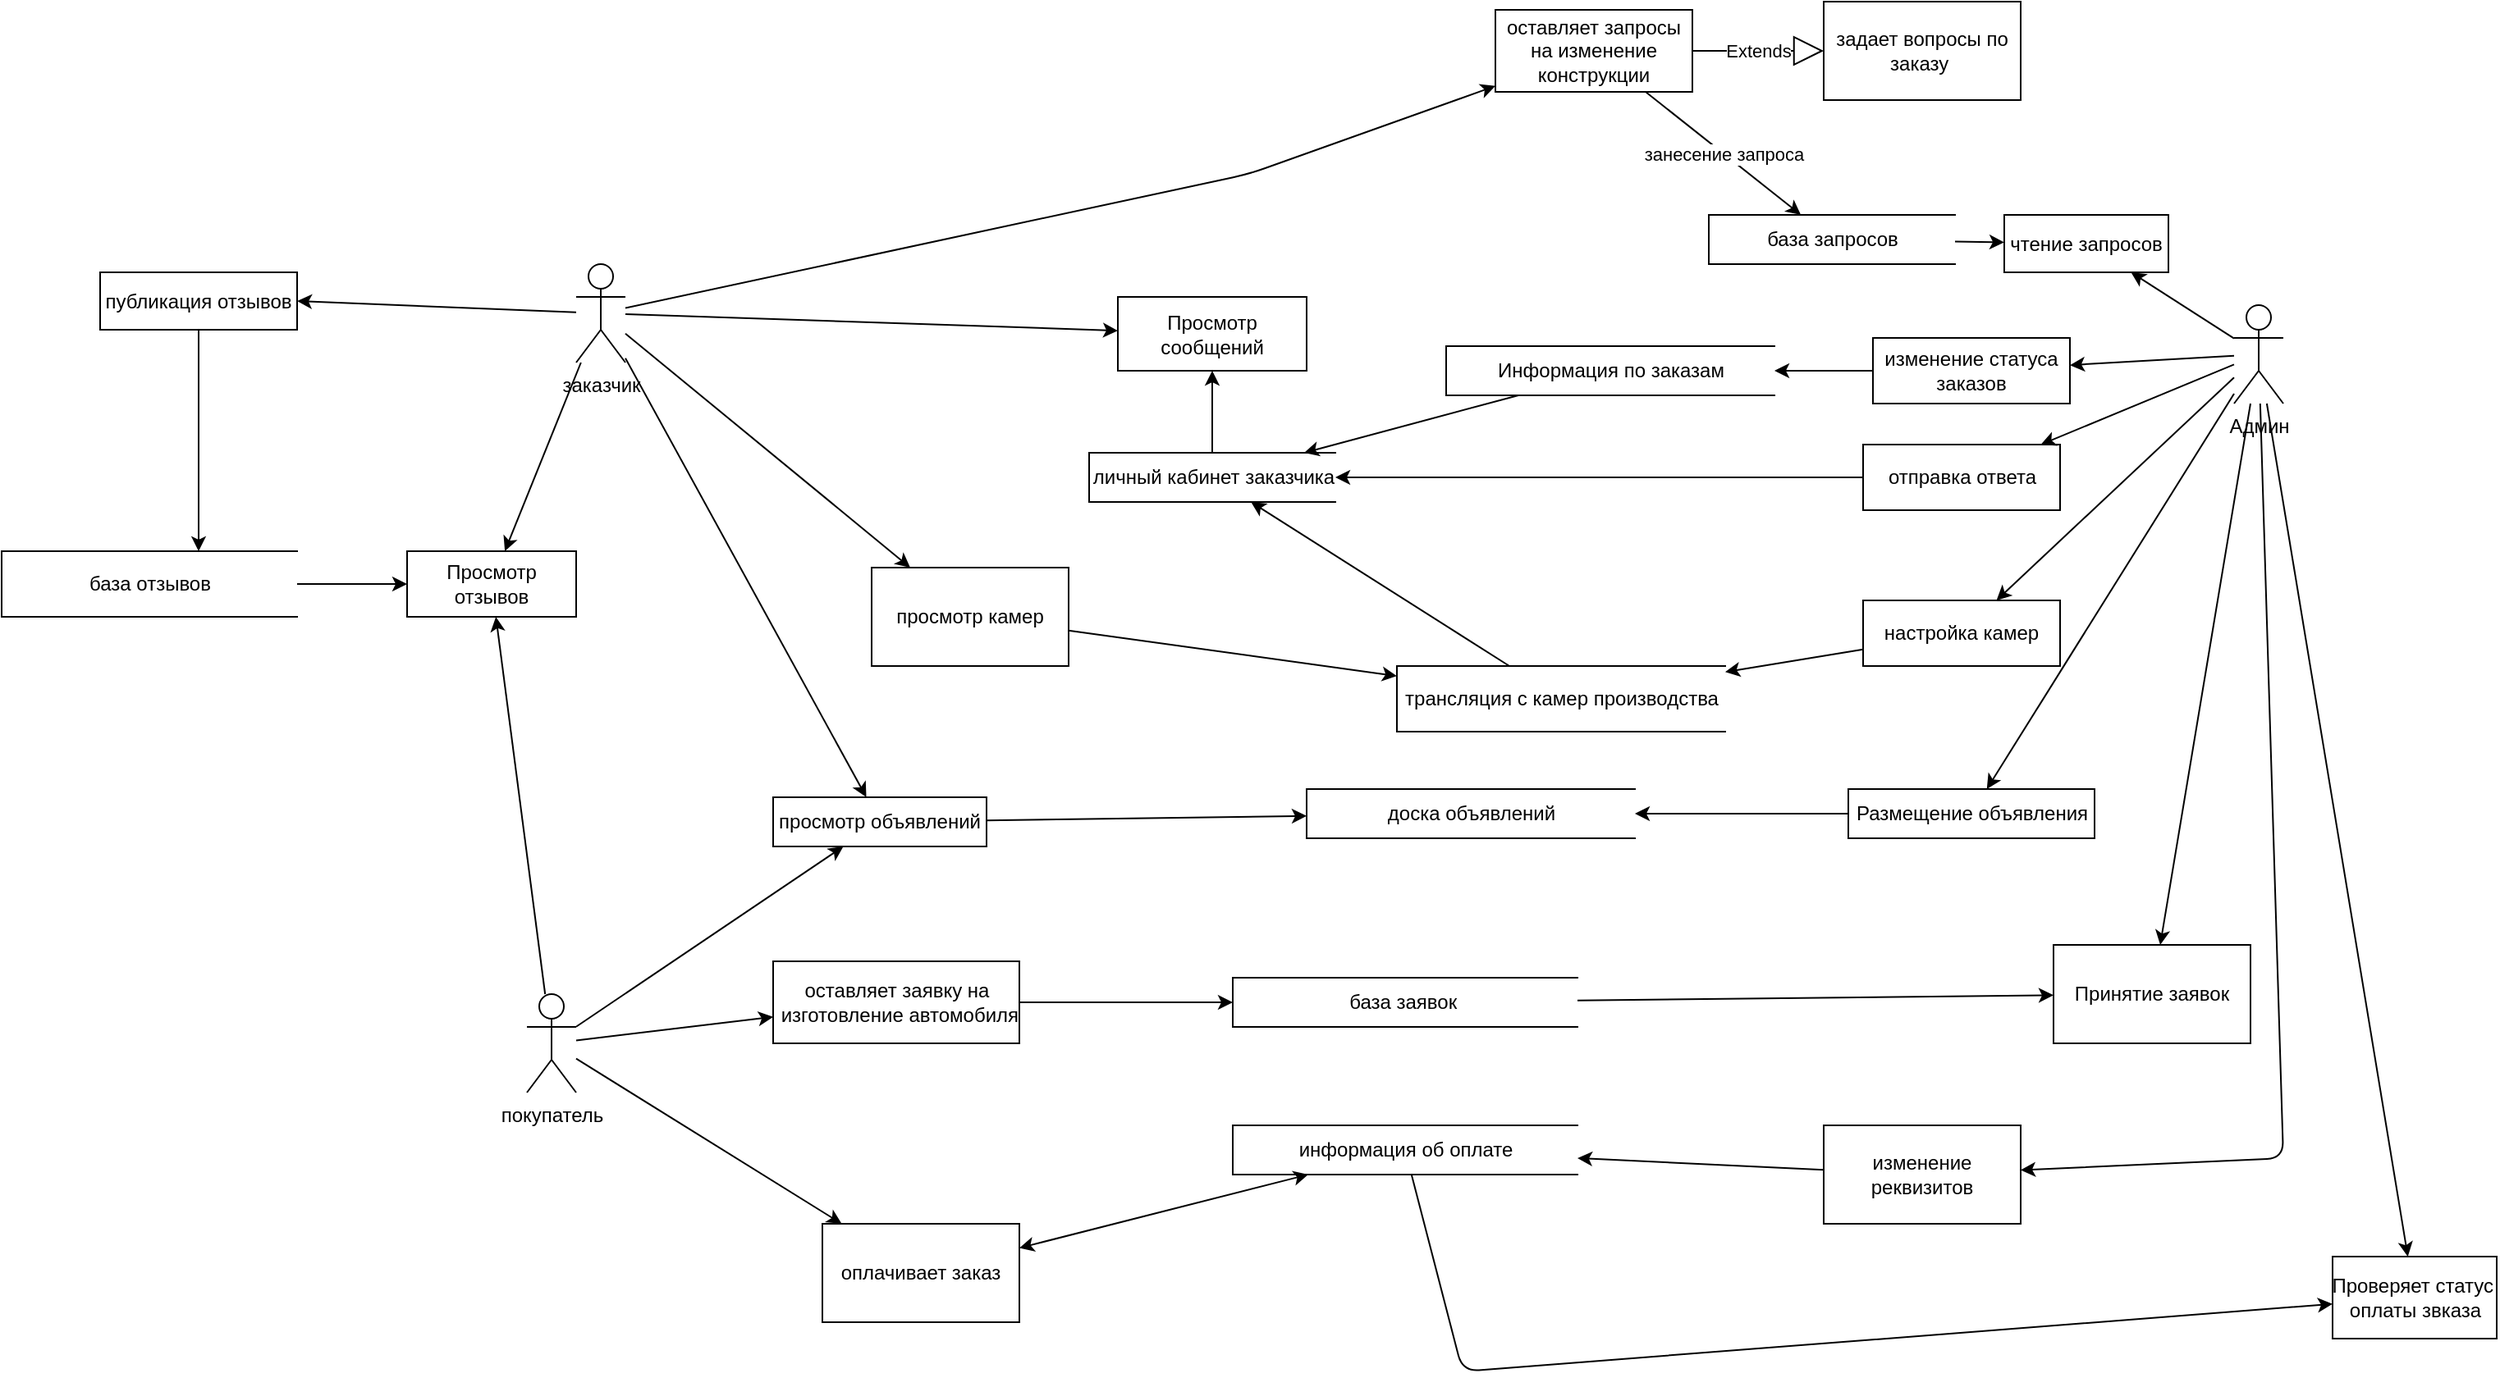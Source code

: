 <mxfile version="15.2.5" type="github">
  <diagram id="y4CA1rRjGdysuxIqKg8y" name="Page-1">
    <mxGraphModel dx="3151" dy="802" grid="1" gridSize="10" guides="1" tooltips="1" connect="1" arrows="1" fold="1" page="1" pageScale="1" pageWidth="827" pageHeight="1169" math="0" shadow="0">
      <root>
        <mxCell id="0" />
        <mxCell id="1" parent="0" />
        <mxCell id="VrzXlD3wAECmVU4_dmZE-1" value="оставляет запросы на изменение конструкции" style="rounded=0;whiteSpace=wrap;html=1;" vertex="1" parent="1">
          <mxGeometry x="70" y="80" width="120" height="50" as="geometry" />
        </mxCell>
        <mxCell id="VrzXlD3wAECmVU4_dmZE-4" value="база запросов" style="html=1;dashed=0;whitespace=wrap;shape=partialRectangle;right=0;" vertex="1" parent="1">
          <mxGeometry x="200" y="205" width="150" height="30" as="geometry" />
        </mxCell>
        <mxCell id="VrzXlD3wAECmVU4_dmZE-10" value="заказчик" style="shape=umlActor;verticalLabelPosition=bottom;verticalAlign=top;html=1;outlineConnect=0;" vertex="1" parent="1">
          <mxGeometry x="-490" y="235" width="30" height="60" as="geometry" />
        </mxCell>
        <mxCell id="VrzXlD3wAECmVU4_dmZE-11" value="" style="endArrow=classic;html=1;" edge="1" parent="1" source="VrzXlD3wAECmVU4_dmZE-10" target="VrzXlD3wAECmVU4_dmZE-1">
          <mxGeometry width="50" height="50" relative="1" as="geometry">
            <mxPoint x="70" y="440" as="sourcePoint" />
            <mxPoint x="260" y="190" as="targetPoint" />
            <Array as="points">
              <mxPoint x="-80" y="180" />
            </Array>
          </mxGeometry>
        </mxCell>
        <mxCell id="VrzXlD3wAECmVU4_dmZE-14" value="" style="endArrow=classic;html=1;" edge="1" parent="1" source="VrzXlD3wAECmVU4_dmZE-1" target="VrzXlD3wAECmVU4_dmZE-4">
          <mxGeometry relative="1" as="geometry">
            <mxPoint x="180" y="80" as="sourcePoint" />
            <mxPoint x="280" y="80" as="targetPoint" />
          </mxGeometry>
        </mxCell>
        <mxCell id="VrzXlD3wAECmVU4_dmZE-15" value="занесение запроса" style="edgeLabel;resizable=0;html=1;align=center;verticalAlign=middle;" connectable="0" vertex="1" parent="VrzXlD3wAECmVU4_dmZE-14">
          <mxGeometry relative="1" as="geometry" />
        </mxCell>
        <mxCell id="VrzXlD3wAECmVU4_dmZE-16" value="Админ" style="shape=umlActor;verticalLabelPosition=bottom;verticalAlign=top;html=1;outlineConnect=0;" vertex="1" parent="1">
          <mxGeometry x="520" y="260" width="30" height="60" as="geometry" />
        </mxCell>
        <mxCell id="VrzXlD3wAECmVU4_dmZE-17" value="Информация по заказам" style="html=1;dashed=0;whitespace=wrap;shape=partialRectangle;right=0;" vertex="1" parent="1">
          <mxGeometry x="40" y="285" width="200" height="30" as="geometry" />
        </mxCell>
        <mxCell id="VrzXlD3wAECmVU4_dmZE-18" value="чтение запросов" style="rounded=0;whiteSpace=wrap;html=1;" vertex="1" parent="1">
          <mxGeometry x="380" y="205" width="100" height="35" as="geometry" />
        </mxCell>
        <mxCell id="VrzXlD3wAECmVU4_dmZE-19" value="личный кабинет заказчика" style="html=1;dashed=0;whitespace=wrap;shape=partialRectangle;right=0;" vertex="1" parent="1">
          <mxGeometry x="-177.5" y="350" width="150" height="30" as="geometry" />
        </mxCell>
        <mxCell id="VrzXlD3wAECmVU4_dmZE-23" value="" style="endArrow=classic;html=1;" edge="1" parent="1" source="VrzXlD3wAECmVU4_dmZE-16" target="VrzXlD3wAECmVU4_dmZE-18">
          <mxGeometry width="50" height="50" relative="1" as="geometry">
            <mxPoint x="410" y="380" as="sourcePoint" />
            <mxPoint x="460" y="330" as="targetPoint" />
          </mxGeometry>
        </mxCell>
        <mxCell id="VrzXlD3wAECmVU4_dmZE-24" value="" style="endArrow=classic;html=1;" edge="1" parent="1" source="VrzXlD3wAECmVU4_dmZE-4" target="VrzXlD3wAECmVU4_dmZE-18">
          <mxGeometry width="50" height="50" relative="1" as="geometry">
            <mxPoint x="460" y="170" as="sourcePoint" />
            <mxPoint x="400" y="220" as="targetPoint" />
          </mxGeometry>
        </mxCell>
        <mxCell id="VrzXlD3wAECmVU4_dmZE-25" value="отправка ответа" style="html=1;dashed=0;whitespace=wrap;" vertex="1" parent="1">
          <mxGeometry x="294" y="345" width="120" height="40" as="geometry" />
        </mxCell>
        <mxCell id="VrzXlD3wAECmVU4_dmZE-26" value="" style="endArrow=classic;html=1;" edge="1" parent="1" source="VrzXlD3wAECmVU4_dmZE-16" target="VrzXlD3wAECmVU4_dmZE-25">
          <mxGeometry width="50" height="50" relative="1" as="geometry">
            <mxPoint x="500" y="220" as="sourcePoint" />
            <mxPoint x="550" y="170" as="targetPoint" />
          </mxGeometry>
        </mxCell>
        <mxCell id="VrzXlD3wAECmVU4_dmZE-28" value="Размещение объявления" style="html=1;dashed=0;whitespace=wrap;" vertex="1" parent="1">
          <mxGeometry x="285" y="555" width="150" height="30" as="geometry" />
        </mxCell>
        <mxCell id="VrzXlD3wAECmVU4_dmZE-31" value="" style="endArrow=classic;html=1;" edge="1" parent="1" source="VrzXlD3wAECmVU4_dmZE-16" target="VrzXlD3wAECmVU4_dmZE-28">
          <mxGeometry width="50" height="50" relative="1" as="geometry">
            <mxPoint x="550" y="260" as="sourcePoint" />
            <mxPoint x="600" y="210" as="targetPoint" />
          </mxGeometry>
        </mxCell>
        <mxCell id="VrzXlD3wAECmVU4_dmZE-32" value="доска объявлений" style="html=1;dashed=0;whitespace=wrap;shape=partialRectangle;right=0;" vertex="1" parent="1">
          <mxGeometry x="-45" y="555" width="200" height="30" as="geometry" />
        </mxCell>
        <mxCell id="VrzXlD3wAECmVU4_dmZE-33" value="покупатель" style="shape=umlActor;verticalLabelPosition=bottom;verticalAlign=top;html=1;outlineConnect=0;" vertex="1" parent="1">
          <mxGeometry x="-520" y="680" width="30" height="60" as="geometry" />
        </mxCell>
        <mxCell id="VrzXlD3wAECmVU4_dmZE-35" value="Extends" style="endArrow=block;endSize=16;endFill=0;html=1;" edge="1" parent="1" source="VrzXlD3wAECmVU4_dmZE-1" target="VrzXlD3wAECmVU4_dmZE-36">
          <mxGeometry width="160" relative="1" as="geometry">
            <mxPoint x="140" y="80" as="sourcePoint" />
            <mxPoint x="280" y="105" as="targetPoint" />
          </mxGeometry>
        </mxCell>
        <mxCell id="VrzXlD3wAECmVU4_dmZE-36" value="задает вопросы по&lt;br&gt;заказу&amp;nbsp;" style="rounded=0;whiteSpace=wrap;html=1;" vertex="1" parent="1">
          <mxGeometry x="270" y="75" width="120" height="60" as="geometry" />
        </mxCell>
        <mxCell id="VrzXlD3wAECmVU4_dmZE-38" value="Просмотр сообщений" style="rounded=0;whiteSpace=wrap;html=1;" vertex="1" parent="1">
          <mxGeometry x="-160" y="255" width="115" height="45" as="geometry" />
        </mxCell>
        <mxCell id="VrzXlD3wAECmVU4_dmZE-39" value="" style="endArrow=classic;html=1;" edge="1" parent="1" source="VrzXlD3wAECmVU4_dmZE-10" target="VrzXlD3wAECmVU4_dmZE-38">
          <mxGeometry width="50" height="50" relative="1" as="geometry">
            <mxPoint x="-260" y="250" as="sourcePoint" />
            <mxPoint x="-210" y="200" as="targetPoint" />
          </mxGeometry>
        </mxCell>
        <mxCell id="VrzXlD3wAECmVU4_dmZE-40" value="" style="endArrow=classic;html=1;" edge="1" parent="1" source="VrzXlD3wAECmVU4_dmZE-19" target="VrzXlD3wAECmVU4_dmZE-38">
          <mxGeometry width="50" height="50" relative="1" as="geometry">
            <mxPoint x="-260" y="80" as="sourcePoint" />
            <mxPoint x="-210" y="30" as="targetPoint" />
          </mxGeometry>
        </mxCell>
        <mxCell id="VrzXlD3wAECmVU4_dmZE-41" value="" style="endArrow=classic;html=1;" edge="1" parent="1" source="VrzXlD3wAECmVU4_dmZE-28" target="VrzXlD3wAECmVU4_dmZE-32">
          <mxGeometry width="50" height="50" relative="1" as="geometry">
            <mxPoint x="-120" y="510" as="sourcePoint" />
            <mxPoint x="-70" y="460" as="targetPoint" />
          </mxGeometry>
        </mxCell>
        <mxCell id="VrzXlD3wAECmVU4_dmZE-42" value="изменение статуса заказов" style="rounded=0;whiteSpace=wrap;html=1;" vertex="1" parent="1">
          <mxGeometry x="300" y="280" width="120" height="40" as="geometry" />
        </mxCell>
        <mxCell id="VrzXlD3wAECmVU4_dmZE-43" value="" style="endArrow=classic;html=1;" edge="1" parent="1" source="VrzXlD3wAECmVU4_dmZE-16" target="VrzXlD3wAECmVU4_dmZE-42">
          <mxGeometry width="50" height="50" relative="1" as="geometry">
            <mxPoint x="120" y="380" as="sourcePoint" />
            <mxPoint x="170" y="330" as="targetPoint" />
          </mxGeometry>
        </mxCell>
        <mxCell id="VrzXlD3wAECmVU4_dmZE-44" value="" style="endArrow=classic;html=1;" edge="1" parent="1" source="VrzXlD3wAECmVU4_dmZE-42" target="VrzXlD3wAECmVU4_dmZE-17">
          <mxGeometry width="50" height="50" relative="1" as="geometry">
            <mxPoint x="100" y="380" as="sourcePoint" />
            <mxPoint x="150" y="330" as="targetPoint" />
          </mxGeometry>
        </mxCell>
        <mxCell id="VrzXlD3wAECmVU4_dmZE-45" value="" style="endArrow=classic;html=1;" edge="1" parent="1" source="VrzXlD3wAECmVU4_dmZE-25" target="VrzXlD3wAECmVU4_dmZE-19">
          <mxGeometry width="50" height="50" relative="1" as="geometry">
            <mxPoint x="130" y="410" as="sourcePoint" />
            <mxPoint x="180" y="360" as="targetPoint" />
          </mxGeometry>
        </mxCell>
        <mxCell id="VrzXlD3wAECmVU4_dmZE-48" value="" style="endArrow=classic;html=1;" edge="1" parent="1" source="VrzXlD3wAECmVU4_dmZE-17" target="VrzXlD3wAECmVU4_dmZE-19">
          <mxGeometry width="50" height="50" relative="1" as="geometry">
            <mxPoint x="50" y="260" as="sourcePoint" />
            <mxPoint x="100" y="210" as="targetPoint" />
          </mxGeometry>
        </mxCell>
        <mxCell id="VrzXlD3wAECmVU4_dmZE-49" value="трансляция с камер производства" style="html=1;dashed=0;whitespace=wrap;shape=partialRectangle;right=0;" vertex="1" parent="1">
          <mxGeometry x="10" y="480" width="200" height="40" as="geometry" />
        </mxCell>
        <mxCell id="VrzXlD3wAECmVU4_dmZE-50" value="настройка камер" style="rounded=0;whiteSpace=wrap;html=1;" vertex="1" parent="1">
          <mxGeometry x="294" y="440" width="120" height="40" as="geometry" />
        </mxCell>
        <mxCell id="VrzXlD3wAECmVU4_dmZE-51" value="" style="endArrow=classic;html=1;" edge="1" parent="1" source="VrzXlD3wAECmVU4_dmZE-16" target="VrzXlD3wAECmVU4_dmZE-50">
          <mxGeometry width="50" height="50" relative="1" as="geometry">
            <mxPoint x="350" y="590" as="sourcePoint" />
            <mxPoint x="400" y="540" as="targetPoint" />
          </mxGeometry>
        </mxCell>
        <mxCell id="VrzXlD3wAECmVU4_dmZE-52" value="" style="endArrow=classic;html=1;" edge="1" parent="1" source="VrzXlD3wAECmVU4_dmZE-50" target="VrzXlD3wAECmVU4_dmZE-49">
          <mxGeometry width="50" height="50" relative="1" as="geometry">
            <mxPoint x="170" y="630" as="sourcePoint" />
            <mxPoint x="220" y="580" as="targetPoint" />
          </mxGeometry>
        </mxCell>
        <mxCell id="VrzXlD3wAECmVU4_dmZE-54" value="просмотр объявлений" style="rounded=0;whiteSpace=wrap;html=1;" vertex="1" parent="1">
          <mxGeometry x="-370" y="560" width="130" height="30" as="geometry" />
        </mxCell>
        <mxCell id="VrzXlD3wAECmVU4_dmZE-55" value="" style="endArrow=classic;html=1;" edge="1" parent="1" source="VrzXlD3wAECmVU4_dmZE-33" target="VrzXlD3wAECmVU4_dmZE-54">
          <mxGeometry width="50" height="50" relative="1" as="geometry">
            <mxPoint x="-190" y="690" as="sourcePoint" />
            <mxPoint x="-140" y="640" as="targetPoint" />
          </mxGeometry>
        </mxCell>
        <mxCell id="VrzXlD3wAECmVU4_dmZE-56" value="" style="endArrow=classic;html=1;" edge="1" parent="1" source="VrzXlD3wAECmVU4_dmZE-10" target="VrzXlD3wAECmVU4_dmZE-54">
          <mxGeometry width="50" height="50" relative="1" as="geometry">
            <mxPoint x="-270" y="440" as="sourcePoint" />
            <mxPoint x="-220" y="390" as="targetPoint" />
          </mxGeometry>
        </mxCell>
        <mxCell id="VrzXlD3wAECmVU4_dmZE-57" value="" style="endArrow=classic;html=1;" edge="1" parent="1" source="VrzXlD3wAECmVU4_dmZE-54" target="VrzXlD3wAECmVU4_dmZE-32">
          <mxGeometry width="50" height="50" relative="1" as="geometry">
            <mxPoint x="-30" y="640" as="sourcePoint" />
            <mxPoint x="20" y="590" as="targetPoint" />
          </mxGeometry>
        </mxCell>
        <mxCell id="VrzXlD3wAECmVU4_dmZE-58" value="база отзывов" style="html=1;dashed=0;whitespace=wrap;shape=partialRectangle;right=0;" vertex="1" parent="1">
          <mxGeometry x="-840" y="410" width="180" height="40" as="geometry" />
        </mxCell>
        <mxCell id="VrzXlD3wAECmVU4_dmZE-59" value="Просмотр отзывов" style="rounded=0;whiteSpace=wrap;html=1;" vertex="1" parent="1">
          <mxGeometry x="-593" y="410" width="103" height="40" as="geometry" />
        </mxCell>
        <mxCell id="VrzXlD3wAECmVU4_dmZE-60" value="" style="endArrow=classic;html=1;" edge="1" parent="1" source="VrzXlD3wAECmVU4_dmZE-58" target="VrzXlD3wAECmVU4_dmZE-59">
          <mxGeometry width="50" height="50" relative="1" as="geometry">
            <mxPoint x="-630" y="430" as="sourcePoint" />
            <mxPoint x="-450" y="530" as="targetPoint" />
          </mxGeometry>
        </mxCell>
        <mxCell id="VrzXlD3wAECmVU4_dmZE-61" value="" style="endArrow=classic;html=1;" edge="1" parent="1" source="VrzXlD3wAECmVU4_dmZE-33" target="VrzXlD3wAECmVU4_dmZE-59">
          <mxGeometry width="50" height="50" relative="1" as="geometry">
            <mxPoint x="-520" y="590" as="sourcePoint" />
            <mxPoint x="-470" y="540" as="targetPoint" />
          </mxGeometry>
        </mxCell>
        <mxCell id="VrzXlD3wAECmVU4_dmZE-62" value="" style="endArrow=classic;html=1;" edge="1" parent="1" source="VrzXlD3wAECmVU4_dmZE-10" target="VrzXlD3wAECmVU4_dmZE-59">
          <mxGeometry width="50" height="50" relative="1" as="geometry">
            <mxPoint x="-530" y="290" as="sourcePoint" />
            <mxPoint x="-480" y="240" as="targetPoint" />
          </mxGeometry>
        </mxCell>
        <mxCell id="VrzXlD3wAECmVU4_dmZE-63" value="публикация отзывов" style="rounded=0;whiteSpace=wrap;html=1;" vertex="1" parent="1">
          <mxGeometry x="-780" y="240" width="120" height="35" as="geometry" />
        </mxCell>
        <mxCell id="VrzXlD3wAECmVU4_dmZE-64" value="" style="endArrow=classic;html=1;entryX=1;entryY=0.5;entryDx=0;entryDy=0;" edge="1" parent="1" source="VrzXlD3wAECmVU4_dmZE-10" target="VrzXlD3wAECmVU4_dmZE-63">
          <mxGeometry width="50" height="50" relative="1" as="geometry">
            <mxPoint x="-400" y="240" as="sourcePoint" />
            <mxPoint x="-350" y="190" as="targetPoint" />
          </mxGeometry>
        </mxCell>
        <mxCell id="VrzXlD3wAECmVU4_dmZE-65" value="" style="endArrow=classic;html=1;" edge="1" parent="1" source="VrzXlD3wAECmVU4_dmZE-63">
          <mxGeometry width="50" height="50" relative="1" as="geometry">
            <mxPoint x="-470" y="370" as="sourcePoint" />
            <mxPoint x="-720" y="410" as="targetPoint" />
          </mxGeometry>
        </mxCell>
        <mxCell id="VrzXlD3wAECmVU4_dmZE-68" value="" style="endArrow=classic;html=1;" edge="1" parent="1" source="VrzXlD3wAECmVU4_dmZE-49" target="VrzXlD3wAECmVU4_dmZE-19">
          <mxGeometry width="50" height="50" relative="1" as="geometry">
            <mxPoint x="-20" y="470" as="sourcePoint" />
            <mxPoint x="30" y="420" as="targetPoint" />
          </mxGeometry>
        </mxCell>
        <mxCell id="VrzXlD3wAECmVU4_dmZE-75" value="просмотр камер" style="rounded=0;whiteSpace=wrap;html=1;" vertex="1" parent="1">
          <mxGeometry x="-310" y="420" width="120" height="60" as="geometry" />
        </mxCell>
        <mxCell id="VrzXlD3wAECmVU4_dmZE-76" value="" style="endArrow=classic;html=1;" edge="1" parent="1" source="VrzXlD3wAECmVU4_dmZE-10" target="VrzXlD3wAECmVU4_dmZE-75">
          <mxGeometry width="50" height="50" relative="1" as="geometry">
            <mxPoint x="-350" y="360" as="sourcePoint" />
            <mxPoint x="-300" y="310" as="targetPoint" />
          </mxGeometry>
        </mxCell>
        <mxCell id="VrzXlD3wAECmVU4_dmZE-77" value="" style="endArrow=classic;html=1;" edge="1" parent="1" source="VrzXlD3wAECmVU4_dmZE-75" target="VrzXlD3wAECmVU4_dmZE-49">
          <mxGeometry width="50" height="50" relative="1" as="geometry">
            <mxPoint x="-170" y="570" as="sourcePoint" />
            <mxPoint x="-120" y="520" as="targetPoint" />
          </mxGeometry>
        </mxCell>
        <mxCell id="VrzXlD3wAECmVU4_dmZE-78" value="база заявок&amp;nbsp;" style="html=1;dashed=0;whitespace=wrap;shape=partialRectangle;right=0;" vertex="1" parent="1">
          <mxGeometry x="-90" y="670" width="210" height="30" as="geometry" />
        </mxCell>
        <mxCell id="VrzXlD3wAECmVU4_dmZE-79" value="оставляет заявку на&lt;br&gt;&amp;nbsp;изготовление автомобиля" style="html=1;dashed=0;whitespace=wrap;" vertex="1" parent="1">
          <mxGeometry x="-370" y="660" width="150" height="50" as="geometry" />
        </mxCell>
        <mxCell id="VrzXlD3wAECmVU4_dmZE-80" value="Проверяет статус&amp;nbsp;&lt;br&gt;оплаты звказа" style="html=1;dashed=0;whitespace=wrap;" vertex="1" parent="1">
          <mxGeometry x="580" y="840" width="100" height="50" as="geometry" />
        </mxCell>
        <mxCell id="VrzXlD3wAECmVU4_dmZE-81" value="" style="endArrow=classic;html=1;" edge="1" parent="1" source="VrzXlD3wAECmVU4_dmZE-16" target="VrzXlD3wAECmVU4_dmZE-80">
          <mxGeometry width="50" height="50" relative="1" as="geometry">
            <mxPoint x="630" y="540" as="sourcePoint" />
            <mxPoint x="680" y="490" as="targetPoint" />
          </mxGeometry>
        </mxCell>
        <mxCell id="VrzXlD3wAECmVU4_dmZE-82" value="" style="endArrow=classic;html=1;" edge="1" parent="1" source="VrzXlD3wAECmVU4_dmZE-33" target="VrzXlD3wAECmVU4_dmZE-79">
          <mxGeometry width="50" height="50" relative="1" as="geometry">
            <mxPoint x="-240" y="880" as="sourcePoint" />
            <mxPoint x="-190" y="830" as="targetPoint" />
          </mxGeometry>
        </mxCell>
        <mxCell id="VrzXlD3wAECmVU4_dmZE-83" value="" style="endArrow=classic;html=1;exitX=1;exitY=0.5;exitDx=0;exitDy=0;" edge="1" parent="1" source="VrzXlD3wAECmVU4_dmZE-79" target="VrzXlD3wAECmVU4_dmZE-78">
          <mxGeometry width="50" height="50" relative="1" as="geometry">
            <mxPoint x="-100" y="870" as="sourcePoint" />
            <mxPoint x="-50" y="820" as="targetPoint" />
          </mxGeometry>
        </mxCell>
        <mxCell id="VrzXlD3wAECmVU4_dmZE-85" value="информация об оплате" style="html=1;dashed=0;whitespace=wrap;shape=partialRectangle;right=0;" vertex="1" parent="1">
          <mxGeometry x="-90" y="760" width="210" height="30" as="geometry" />
        </mxCell>
        <mxCell id="VrzXlD3wAECmVU4_dmZE-86" value="Принятие заявок" style="rounded=0;whiteSpace=wrap;html=1;" vertex="1" parent="1">
          <mxGeometry x="410" y="650" width="120" height="60" as="geometry" />
        </mxCell>
        <mxCell id="VrzXlD3wAECmVU4_dmZE-87" value="" style="endArrow=classic;html=1;" edge="1" parent="1" source="VrzXlD3wAECmVU4_dmZE-16" target="VrzXlD3wAECmVU4_dmZE-86">
          <mxGeometry width="50" height="50" relative="1" as="geometry">
            <mxPoint x="480" y="610" as="sourcePoint" />
            <mxPoint x="530" y="560" as="targetPoint" />
          </mxGeometry>
        </mxCell>
        <mxCell id="VrzXlD3wAECmVU4_dmZE-88" value="" style="endArrow=classic;html=1;" edge="1" parent="1" source="VrzXlD3wAECmVU4_dmZE-78" target="VrzXlD3wAECmVU4_dmZE-86">
          <mxGeometry width="50" height="50" relative="1" as="geometry">
            <mxPoint x="240" y="770" as="sourcePoint" />
            <mxPoint x="290" y="720" as="targetPoint" />
          </mxGeometry>
        </mxCell>
        <mxCell id="VrzXlD3wAECmVU4_dmZE-89" value="" style="endArrow=classic;html=1;" edge="1" parent="1" source="VrzXlD3wAECmVU4_dmZE-16" target="VrzXlD3wAECmVU4_dmZE-90">
          <mxGeometry width="50" height="50" relative="1" as="geometry">
            <mxPoint x="300" y="780" as="sourcePoint" />
            <mxPoint x="390" y="780" as="targetPoint" />
            <Array as="points">
              <mxPoint x="550" y="780" />
            </Array>
          </mxGeometry>
        </mxCell>
        <mxCell id="VrzXlD3wAECmVU4_dmZE-90" value="изменение реквизитов" style="rounded=0;whiteSpace=wrap;html=1;" vertex="1" parent="1">
          <mxGeometry x="270" y="760" width="120" height="60" as="geometry" />
        </mxCell>
        <mxCell id="VrzXlD3wAECmVU4_dmZE-91" value="" style="endArrow=classic;html=1;" edge="1" parent="1" source="VrzXlD3wAECmVU4_dmZE-90" target="VrzXlD3wAECmVU4_dmZE-85">
          <mxGeometry width="50" height="50" relative="1" as="geometry">
            <mxPoint x="20" y="890" as="sourcePoint" />
            <mxPoint x="70" y="840" as="targetPoint" />
          </mxGeometry>
        </mxCell>
        <mxCell id="VrzXlD3wAECmVU4_dmZE-93" value="оплачивает заказ" style="rounded=0;whiteSpace=wrap;html=1;" vertex="1" parent="1">
          <mxGeometry x="-340" y="820" width="120" height="60" as="geometry" />
        </mxCell>
        <mxCell id="VrzXlD3wAECmVU4_dmZE-94" value="" style="endArrow=classic;html=1;" edge="1" parent="1" source="VrzXlD3wAECmVU4_dmZE-33" target="VrzXlD3wAECmVU4_dmZE-93">
          <mxGeometry width="50" height="50" relative="1" as="geometry">
            <mxPoint x="-470" y="830" as="sourcePoint" />
            <mxPoint x="-420" y="780" as="targetPoint" />
          </mxGeometry>
        </mxCell>
        <mxCell id="VrzXlD3wAECmVU4_dmZE-96" value="" style="endArrow=classic;startArrow=classic;html=1;" edge="1" parent="1" source="VrzXlD3wAECmVU4_dmZE-93" target="VrzXlD3wAECmVU4_dmZE-85">
          <mxGeometry width="50" height="50" relative="1" as="geometry">
            <mxPoint x="-130" y="870" as="sourcePoint" />
            <mxPoint x="-80" y="820" as="targetPoint" />
          </mxGeometry>
        </mxCell>
        <mxCell id="VrzXlD3wAECmVU4_dmZE-97" value="" style="endArrow=classic;html=1;" edge="1" parent="1" source="VrzXlD3wAECmVU4_dmZE-85" target="VrzXlD3wAECmVU4_dmZE-80">
          <mxGeometry width="50" height="50" relative="1" as="geometry">
            <mxPoint x="280" y="960" as="sourcePoint" />
            <mxPoint x="330" y="910" as="targetPoint" />
            <Array as="points">
              <mxPoint x="50" y="910" />
            </Array>
          </mxGeometry>
        </mxCell>
      </root>
    </mxGraphModel>
  </diagram>
</mxfile>
